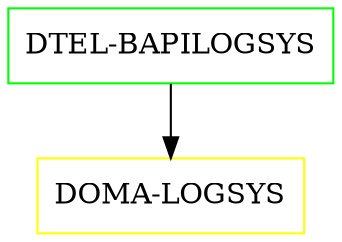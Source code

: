 digraph G {
  "DTEL-BAPILOGSYS" [shape=box,color=green];
  "DOMA-LOGSYS" [shape=box,color=yellow,URL="./DOMA_LOGSYS.html"];
  "DTEL-BAPILOGSYS" -> "DOMA-LOGSYS";
}
